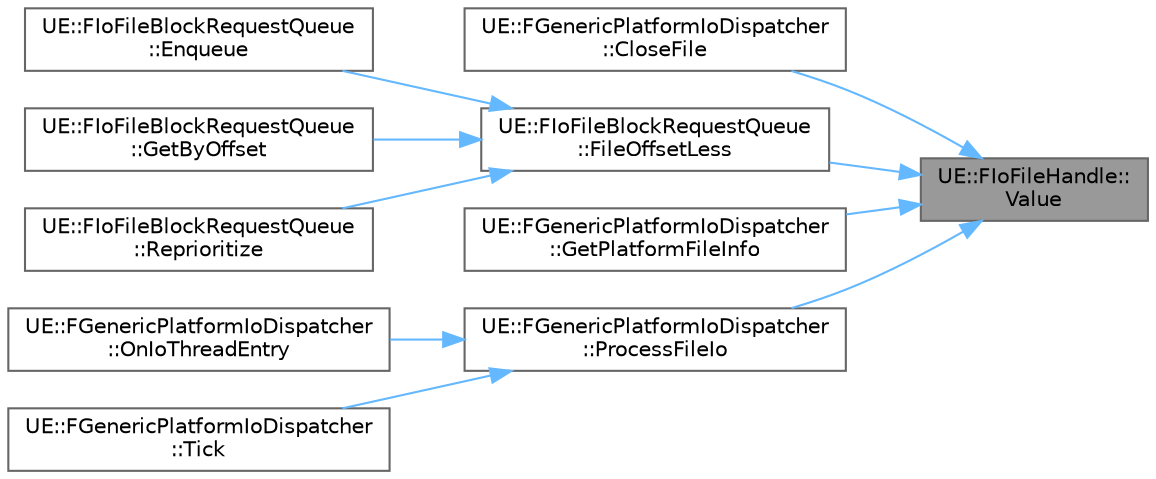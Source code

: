 digraph "UE::FIoFileHandle::Value"
{
 // INTERACTIVE_SVG=YES
 // LATEX_PDF_SIZE
  bgcolor="transparent";
  edge [fontname=Helvetica,fontsize=10,labelfontname=Helvetica,labelfontsize=10];
  node [fontname=Helvetica,fontsize=10,shape=box,height=0.2,width=0.4];
  rankdir="RL";
  Node1 [id="Node000001",label="UE::FIoFileHandle::\lValue",height=0.2,width=0.4,color="gray40", fillcolor="grey60", style="filled", fontcolor="black",tooltip=" "];
  Node1 -> Node2 [id="edge1_Node000001_Node000002",dir="back",color="steelblue1",style="solid",tooltip=" "];
  Node2 [id="Node000002",label="UE::FGenericPlatformIoDispatcher\l::CloseFile",height=0.2,width=0.4,color="grey40", fillcolor="white", style="filled",URL="$d8/d12/classUE_1_1FGenericPlatformIoDispatcher.html#a432777569dd5de6a634e8a8f55ec3d29",tooltip="Close the file."];
  Node1 -> Node3 [id="edge2_Node000001_Node000003",dir="back",color="steelblue1",style="solid",tooltip=" "];
  Node3 [id="Node000003",label="UE::FIoFileBlockRequestQueue\l::FileOffsetLess",height=0.2,width=0.4,color="grey40", fillcolor="white", style="filled",URL="$d3/d4f/classUE_1_1FIoFileBlockRequestQueue.html#a3e4e2414890bd5407cbcb1d423755d19",tooltip=" "];
  Node3 -> Node4 [id="edge3_Node000003_Node000004",dir="back",color="steelblue1",style="solid",tooltip=" "];
  Node4 [id="Node000004",label="UE::FIoFileBlockRequestQueue\l::Enqueue",height=0.2,width=0.4,color="grey40", fillcolor="white", style="filled",URL="$d3/d4f/classUE_1_1FIoFileBlockRequestQueue.html#a0769578147626fa02007963fc308e2b6",tooltip=" "];
  Node3 -> Node5 [id="edge4_Node000003_Node000005",dir="back",color="steelblue1",style="solid",tooltip=" "];
  Node5 [id="Node000005",label="UE::FIoFileBlockRequestQueue\l::GetByOffset",height=0.2,width=0.4,color="grey40", fillcolor="white", style="filled",URL="$d3/d4f/classUE_1_1FIoFileBlockRequestQueue.html#a1462896ee15359d2f318063f5f10f451",tooltip=" "];
  Node3 -> Node6 [id="edge5_Node000003_Node000006",dir="back",color="steelblue1",style="solid",tooltip=" "];
  Node6 [id="Node000006",label="UE::FIoFileBlockRequestQueue\l::Reprioritize",height=0.2,width=0.4,color="grey40", fillcolor="white", style="filled",URL="$d3/d4f/classUE_1_1FIoFileBlockRequestQueue.html#a52d91a1a22f53b21fdabd64c623ab192",tooltip=" "];
  Node1 -> Node7 [id="edge6_Node000001_Node000007",dir="back",color="steelblue1",style="solid",tooltip=" "];
  Node7 [id="Node000007",label="UE::FGenericPlatformIoDispatcher\l::GetPlatformFileInfo",height=0.2,width=0.4,color="grey40", fillcolor="white", style="filled",URL="$d8/d12/classUE_1_1FGenericPlatformIoDispatcher.html#a9965448fde8c1439e4fdc58dcb3deba3",tooltip=" "];
  Node1 -> Node8 [id="edge7_Node000001_Node000008",dir="back",color="steelblue1",style="solid",tooltip=" "];
  Node8 [id="Node000008",label="UE::FGenericPlatformIoDispatcher\l::ProcessFileIo",height=0.2,width=0.4,color="grey40", fillcolor="white", style="filled",URL="$d8/d12/classUE_1_1FGenericPlatformIoDispatcher.html#abca7429c89f0fe76dfdd19c3608343a0",tooltip=" "];
  Node8 -> Node9 [id="edge8_Node000008_Node000009",dir="back",color="steelblue1",style="solid",tooltip=" "];
  Node9 [id="Node000009",label="UE::FGenericPlatformIoDispatcher\l::OnIoThreadEntry",height=0.2,width=0.4,color="grey40", fillcolor="white", style="filled",URL="$d8/d12/classUE_1_1FGenericPlatformIoDispatcher.html#ad8ce116d5631551c4757b2355dd1c4fa",tooltip=" "];
  Node8 -> Node10 [id="edge9_Node000008_Node000010",dir="back",color="steelblue1",style="solid",tooltip=" "];
  Node10 [id="Node000010",label="UE::FGenericPlatformIoDispatcher\l::Tick",height=0.2,width=0.4,color="grey40", fillcolor="white", style="filled",URL="$d8/d12/classUE_1_1FGenericPlatformIoDispatcher.html#a0b6d356bb465440ef960bd1123971e45",tooltip="Tick the dispatcher."];
}
